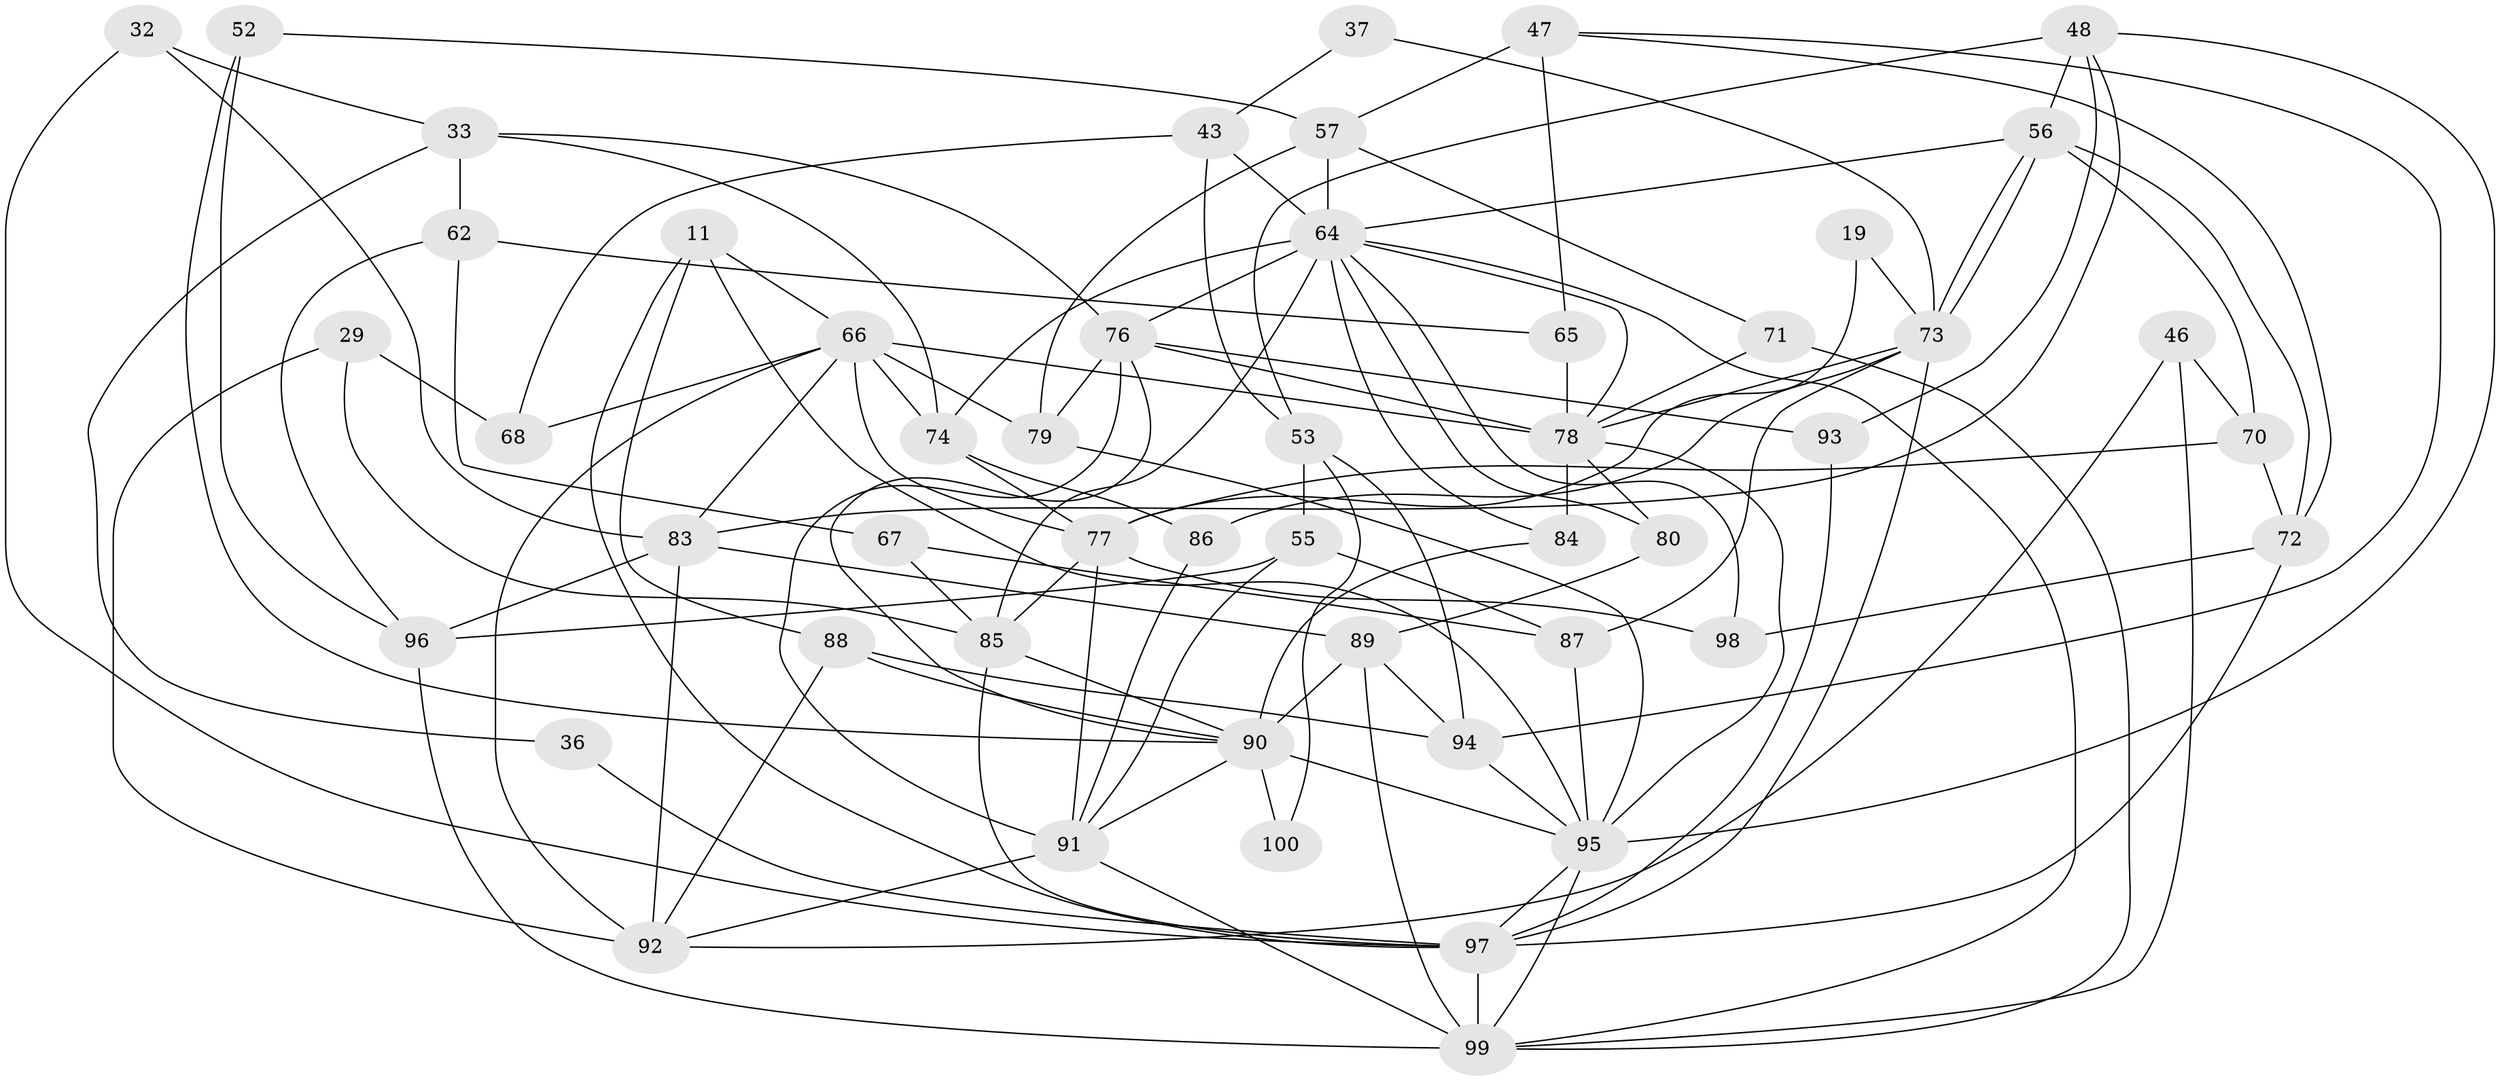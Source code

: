 // original degree distribution, {2: 0.09, 4: 0.27, 6: 0.07, 3: 0.35, 7: 0.07, 5: 0.14, 8: 0.01}
// Generated by graph-tools (version 1.1) at 2025/48/03/09/25 04:48:57]
// undirected, 50 vertices, 122 edges
graph export_dot {
graph [start="1"]
  node [color=gray90,style=filled];
  11;
  19;
  29;
  32;
  33 [super="+5"];
  36;
  37;
  43;
  46;
  47;
  48 [super="+35"];
  52;
  53 [super="+24"];
  55;
  56;
  57 [super="+2"];
  62;
  64 [super="+13+50"];
  65 [super="+63"];
  66 [super="+51"];
  67;
  68;
  70;
  71;
  72 [super="+27"];
  73 [super="+18"];
  74;
  76 [super="+59+26"];
  77 [super="+10+20"];
  78 [super="+12+40"];
  79 [super="+45"];
  80;
  83 [super="+60"];
  84;
  85 [super="+81"];
  86 [super="+39"];
  87;
  88 [super="+31"];
  89;
  90 [super="+4+15"];
  91 [super="+25+75+61"];
  92 [super="+54+58"];
  93;
  94 [super="+14"];
  95 [super="+49"];
  96;
  97 [super="+17+82+38"];
  98 [super="+1"];
  99 [super="+42"];
  100;
  11 -- 95;
  11 -- 88 [weight=2];
  11 -- 97;
  11 -- 66;
  19 -- 73;
  19 -- 77;
  29 -- 92;
  29 -- 68;
  29 -- 85;
  32 -- 33;
  32 -- 83;
  32 -- 97;
  33 -- 74;
  33 -- 36;
  33 -- 62 [weight=2];
  33 -- 76;
  36 -- 97;
  37 -- 73;
  37 -- 43;
  43 -- 64;
  43 -- 68;
  43 -- 53;
  46 -- 70;
  46 -- 99;
  46 -- 92;
  47 -- 72;
  47 -- 65 [weight=2];
  47 -- 57;
  47 -- 94;
  48 -- 56 [weight=2];
  48 -- 93;
  48 -- 95;
  48 -- 83;
  48 -- 53;
  52 -- 96;
  52 -- 90;
  52 -- 57;
  53 -- 55;
  53 -- 94;
  53 -- 100;
  55 -- 96;
  55 -- 91;
  55 -- 87;
  56 -- 73;
  56 -- 73;
  56 -- 70;
  56 -- 64;
  56 -- 72;
  57 -- 79;
  57 -- 71;
  57 -- 64;
  62 -- 96;
  62 -- 65;
  62 -- 67;
  64 -- 76 [weight=4];
  64 -- 99;
  64 -- 98;
  64 -- 74;
  64 -- 78;
  64 -- 80;
  64 -- 84;
  64 -- 85 [weight=3];
  65 -- 78;
  66 -- 92;
  66 -- 78 [weight=2];
  66 -- 68;
  66 -- 74;
  66 -- 77;
  66 -- 79;
  66 -- 83;
  67 -- 87;
  67 -- 85;
  70 -- 77;
  70 -- 72;
  71 -- 78;
  71 -- 99;
  72 -- 98;
  72 -- 97;
  73 -- 87;
  73 -- 86;
  73 -- 97;
  73 -- 78;
  74 -- 77 [weight=3];
  74 -- 86 [weight=2];
  76 -- 90;
  76 -- 79 [weight=2];
  76 -- 93;
  76 -- 91;
  76 -- 78;
  77 -- 85 [weight=3];
  77 -- 98;
  77 -- 91 [weight=5];
  78 -- 80;
  78 -- 84;
  78 -- 95 [weight=2];
  79 -- 95 [weight=2];
  80 -- 89;
  83 -- 96;
  83 -- 92 [weight=3];
  83 -- 89;
  84 -- 90;
  85 -- 97 [weight=2];
  85 -- 90;
  86 -- 91;
  87 -- 95;
  88 -- 94;
  88 -- 90;
  88 -- 92;
  89 -- 90;
  89 -- 94;
  89 -- 99;
  90 -- 100;
  90 -- 91;
  90 -- 95;
  91 -- 99 [weight=2];
  91 -- 92 [weight=2];
  93 -- 97;
  94 -- 95;
  95 -- 97 [weight=2];
  95 -- 99;
  96 -- 99;
  97 -- 99;
}
